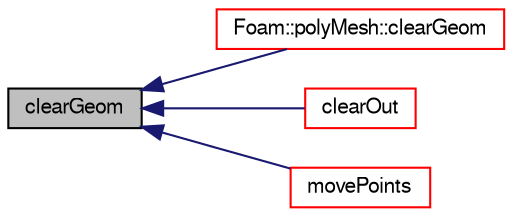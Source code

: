 digraph "clearGeom"
{
  bgcolor="transparent";
  edge [fontname="FreeSans",fontsize="10",labelfontname="FreeSans",labelfontsize="10"];
  node [fontname="FreeSans",fontsize="10",shape=record];
  rankdir="LR";
  Node53516 [label="clearGeom",height=0.2,width=0.4,color="black", fillcolor="grey75", style="filled", fontcolor="black"];
  Node53516 -> Node53517 [dir="back",color="midnightblue",fontsize="10",style="solid",fontname="FreeSans"];
  Node53517 [label="Foam::polyMesh::clearGeom",height=0.2,width=0.4,color="red",URL="$a27410.html#a499a7f858dc495c47b618e168fec6372",tooltip="Clear geometry. "];
  Node53516 -> Node55553 [dir="back",color="midnightblue",fontsize="10",style="solid",fontname="FreeSans"];
  Node55553 [label="clearOut",height=0.2,width=0.4,color="red",URL="$a27530.html#af320697688df08f1438d37a86bcaf25d",tooltip="Clear all geometry and addressing unnecessary for CFD. "];
  Node53516 -> Node55558 [dir="back",color="midnightblue",fontsize="10",style="solid",fontname="FreeSans"];
  Node55558 [label="movePoints",height=0.2,width=0.4,color="red",URL="$a27530.html#acd973cbaa6d78152b8522609d87bd8c8",tooltip="Move points, returns volumes swept by faces in motion. "];
}
